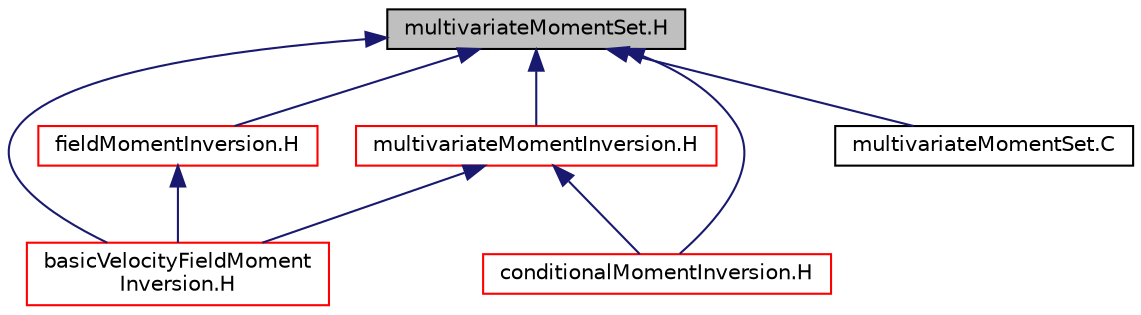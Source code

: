 digraph "multivariateMomentSet.H"
{
  bgcolor="transparent";
  edge [fontname="Helvetica",fontsize="10",labelfontname="Helvetica",labelfontsize="10"];
  node [fontname="Helvetica",fontsize="10",shape=record];
  Node11 [label="multivariateMomentSet.H",height=0.2,width=0.4,color="black", fillcolor="grey75", style="filled", fontcolor="black"];
  Node11 -> Node12 [dir="back",color="midnightblue",fontsize="10",style="solid",fontname="Helvetica"];
  Node12 [label="basicVelocityFieldMoment\lInversion.H",height=0.2,width=0.4,color="red",URL="$a00038.html"];
  Node11 -> Node14 [dir="back",color="midnightblue",fontsize="10",style="solid",fontname="Helvetica"];
  Node14 [label="fieldMomentInversion.H",height=0.2,width=0.4,color="red",URL="$a00050.html"];
  Node14 -> Node12 [dir="back",color="midnightblue",fontsize="10",style="solid",fontname="Helvetica"];
  Node11 -> Node113 [dir="back",color="midnightblue",fontsize="10",style="solid",fontname="Helvetica"];
  Node113 [label="conditionalMomentInversion.H",height=0.2,width=0.4,color="red",URL="$a00203.html"];
  Node11 -> Node115 [dir="back",color="midnightblue",fontsize="10",style="solid",fontname="Helvetica"];
  Node115 [label="multivariateMomentInversion.H",height=0.2,width=0.4,color="red",URL="$a00221.html"];
  Node115 -> Node12 [dir="back",color="midnightblue",fontsize="10",style="solid",fontname="Helvetica"];
  Node115 -> Node113 [dir="back",color="midnightblue",fontsize="10",style="solid",fontname="Helvetica"];
  Node11 -> Node126 [dir="back",color="midnightblue",fontsize="10",style="solid",fontname="Helvetica"];
  Node126 [label="multivariateMomentSet.C",height=0.2,width=0.4,color="black",URL="$a00338.html"];
}
